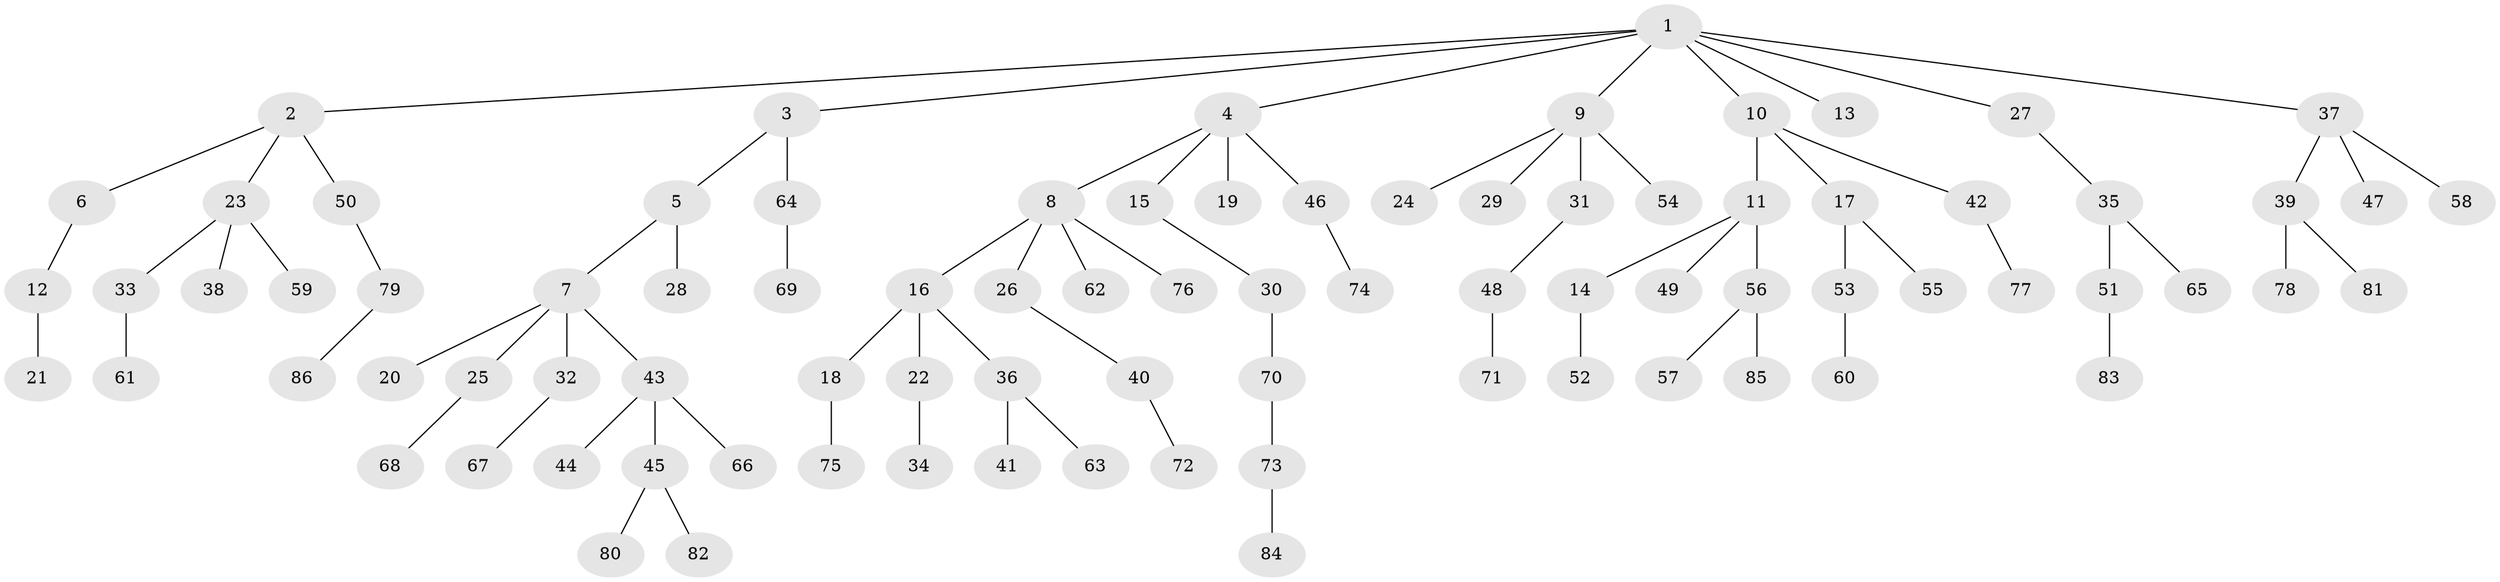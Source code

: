 // coarse degree distribution, {14: 0.04, 3: 0.16, 2: 0.08, 1: 0.72}
// Generated by graph-tools (version 1.1) at 2025/19/03/04/25 18:19:11]
// undirected, 86 vertices, 85 edges
graph export_dot {
graph [start="1"]
  node [color=gray90,style=filled];
  1;
  2;
  3;
  4;
  5;
  6;
  7;
  8;
  9;
  10;
  11;
  12;
  13;
  14;
  15;
  16;
  17;
  18;
  19;
  20;
  21;
  22;
  23;
  24;
  25;
  26;
  27;
  28;
  29;
  30;
  31;
  32;
  33;
  34;
  35;
  36;
  37;
  38;
  39;
  40;
  41;
  42;
  43;
  44;
  45;
  46;
  47;
  48;
  49;
  50;
  51;
  52;
  53;
  54;
  55;
  56;
  57;
  58;
  59;
  60;
  61;
  62;
  63;
  64;
  65;
  66;
  67;
  68;
  69;
  70;
  71;
  72;
  73;
  74;
  75;
  76;
  77;
  78;
  79;
  80;
  81;
  82;
  83;
  84;
  85;
  86;
  1 -- 2;
  1 -- 3;
  1 -- 4;
  1 -- 9;
  1 -- 10;
  1 -- 13;
  1 -- 27;
  1 -- 37;
  2 -- 6;
  2 -- 23;
  2 -- 50;
  3 -- 5;
  3 -- 64;
  4 -- 8;
  4 -- 15;
  4 -- 19;
  4 -- 46;
  5 -- 7;
  5 -- 28;
  6 -- 12;
  7 -- 20;
  7 -- 25;
  7 -- 32;
  7 -- 43;
  8 -- 16;
  8 -- 26;
  8 -- 62;
  8 -- 76;
  9 -- 24;
  9 -- 29;
  9 -- 31;
  9 -- 54;
  10 -- 11;
  10 -- 17;
  10 -- 42;
  11 -- 14;
  11 -- 49;
  11 -- 56;
  12 -- 21;
  14 -- 52;
  15 -- 30;
  16 -- 18;
  16 -- 22;
  16 -- 36;
  17 -- 53;
  17 -- 55;
  18 -- 75;
  22 -- 34;
  23 -- 33;
  23 -- 38;
  23 -- 59;
  25 -- 68;
  26 -- 40;
  27 -- 35;
  30 -- 70;
  31 -- 48;
  32 -- 67;
  33 -- 61;
  35 -- 51;
  35 -- 65;
  36 -- 41;
  36 -- 63;
  37 -- 39;
  37 -- 47;
  37 -- 58;
  39 -- 78;
  39 -- 81;
  40 -- 72;
  42 -- 77;
  43 -- 44;
  43 -- 45;
  43 -- 66;
  45 -- 80;
  45 -- 82;
  46 -- 74;
  48 -- 71;
  50 -- 79;
  51 -- 83;
  53 -- 60;
  56 -- 57;
  56 -- 85;
  64 -- 69;
  70 -- 73;
  73 -- 84;
  79 -- 86;
}
